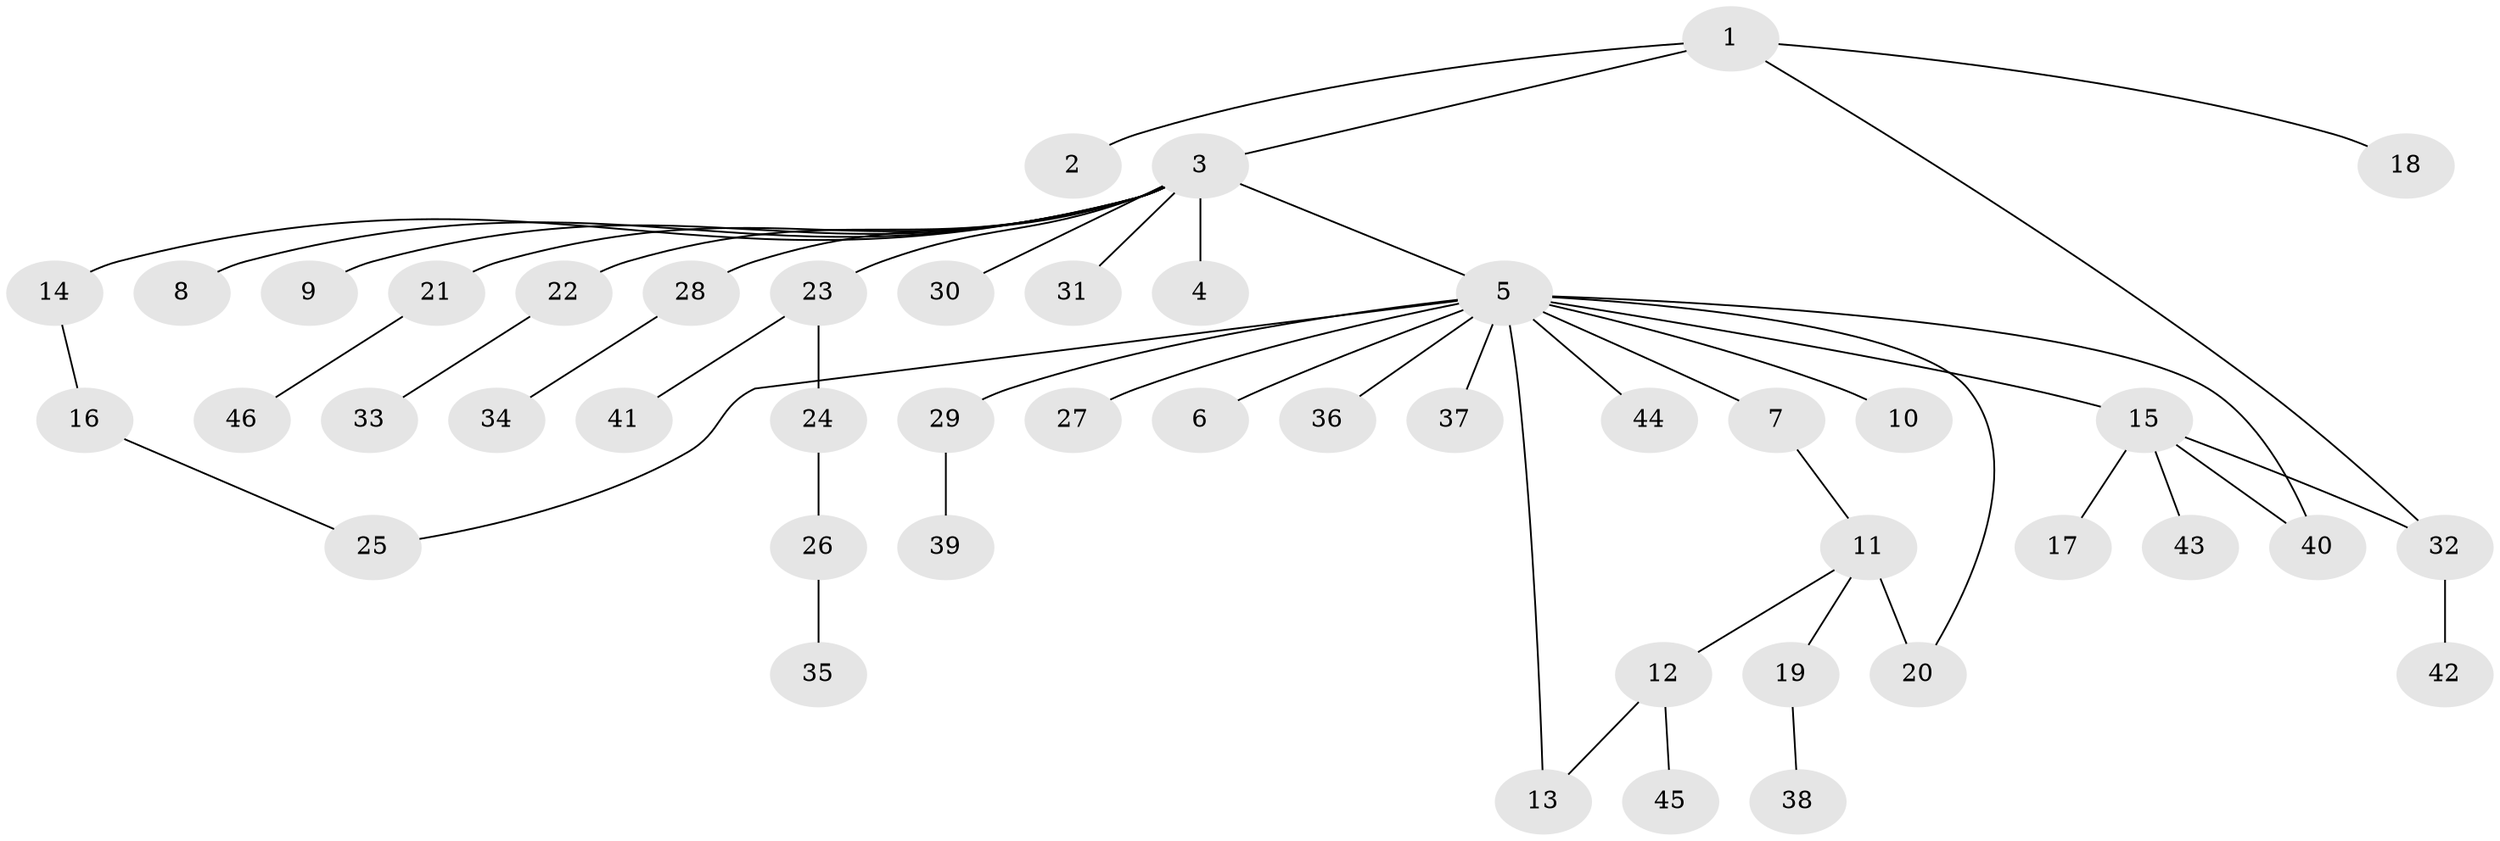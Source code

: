 // original degree distribution, {6: 0.022988505747126436, 2: 0.20689655172413793, 22: 0.011494252873563218, 1: 0.5862068965517241, 15: 0.011494252873563218, 3: 0.10344827586206896, 8: 0.011494252873563218, 4: 0.034482758620689655, 5: 0.011494252873563218}
// Generated by graph-tools (version 1.1) at 2025/50/03/04/25 22:50:45]
// undirected, 46 vertices, 50 edges
graph export_dot {
  node [color=gray90,style=filled];
  1;
  2;
  3;
  4;
  5;
  6;
  7;
  8;
  9;
  10;
  11;
  12;
  13;
  14;
  15;
  16;
  17;
  18;
  19;
  20;
  21;
  22;
  23;
  24;
  25;
  26;
  27;
  28;
  29;
  30;
  31;
  32;
  33;
  34;
  35;
  36;
  37;
  38;
  39;
  40;
  41;
  42;
  43;
  44;
  45;
  46;
  1 -- 2 [weight=1.0];
  1 -- 3 [weight=1.0];
  1 -- 18 [weight=1.0];
  1 -- 32 [weight=1.0];
  3 -- 4 [weight=7.0];
  3 -- 5 [weight=1.0];
  3 -- 8 [weight=1.0];
  3 -- 9 [weight=1.0];
  3 -- 14 [weight=1.0];
  3 -- 21 [weight=1.0];
  3 -- 22 [weight=1.0];
  3 -- 23 [weight=1.0];
  3 -- 28 [weight=1.0];
  3 -- 30 [weight=1.0];
  3 -- 31 [weight=1.0];
  5 -- 6 [weight=1.0];
  5 -- 7 [weight=1.0];
  5 -- 10 [weight=1.0];
  5 -- 13 [weight=1.0];
  5 -- 15 [weight=1.0];
  5 -- 20 [weight=1.0];
  5 -- 25 [weight=1.0];
  5 -- 27 [weight=1.0];
  5 -- 29 [weight=1.0];
  5 -- 36 [weight=1.0];
  5 -- 37 [weight=1.0];
  5 -- 40 [weight=1.0];
  5 -- 44 [weight=1.0];
  7 -- 11 [weight=1.0];
  11 -- 12 [weight=1.0];
  11 -- 19 [weight=1.0];
  11 -- 20 [weight=4.0];
  12 -- 13 [weight=1.0];
  12 -- 45 [weight=1.0];
  14 -- 16 [weight=1.0];
  15 -- 17 [weight=1.0];
  15 -- 32 [weight=1.0];
  15 -- 40 [weight=1.0];
  15 -- 43 [weight=1.0];
  16 -- 25 [weight=1.0];
  19 -- 38 [weight=1.0];
  21 -- 46 [weight=1.0];
  22 -- 33 [weight=1.0];
  23 -- 24 [weight=1.0];
  23 -- 41 [weight=1.0];
  24 -- 26 [weight=3.0];
  26 -- 35 [weight=1.0];
  28 -- 34 [weight=1.0];
  29 -- 39 [weight=1.0];
  32 -- 42 [weight=1.0];
}
